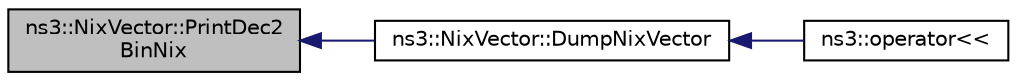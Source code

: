 digraph "ns3::NixVector::PrintDec2BinNix"
{
  edge [fontname="Helvetica",fontsize="10",labelfontname="Helvetica",labelfontsize="10"];
  node [fontname="Helvetica",fontsize="10",shape=record];
  rankdir="LR";
  Node1 [label="ns3::NixVector::PrintDec2\lBinNix",height=0.2,width=0.4,color="black", fillcolor="grey75", style="filled", fontcolor="black"];
  Node1 -> Node2 [dir="back",color="midnightblue",fontsize="10",style="solid"];
  Node2 [label="ns3::NixVector::DumpNixVector",height=0.2,width=0.4,color="black", fillcolor="white", style="filled",URL="$d1/d44/classns3_1_1NixVector.html#a9f43937ed30bf7c3ba96e2f38d7a460c",tooltip="Print the NixVector. "];
  Node2 -> Node3 [dir="back",color="midnightblue",fontsize="10",style="solid"];
  Node3 [label="ns3::operator\<\<",height=0.2,width=0.4,color="black", fillcolor="white", style="filled",URL="$d7/d2e/namespacens3.html#a860375f797b8ad7d8283fdb2a19b68c2"];
}
